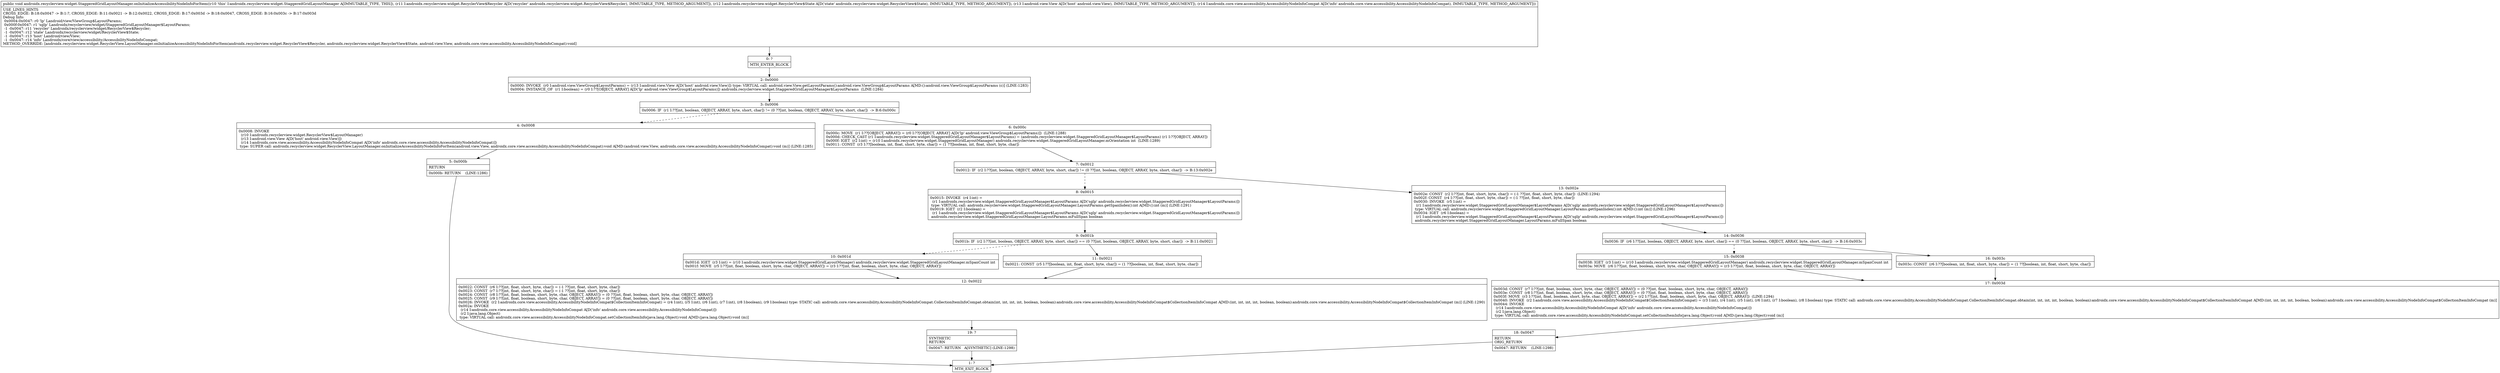 digraph "CFG forandroidx.recyclerview.widget.StaggeredGridLayoutManager.onInitializeAccessibilityNodeInfoForItem(Landroidx\/recyclerview\/widget\/RecyclerView$Recycler;Landroidx\/recyclerview\/widget\/RecyclerView$State;Landroid\/view\/View;Landroidx\/core\/view\/accessibility\/AccessibilityNodeInfoCompat;)V" {
Node_0 [shape=record,label="{0\:\ ?|MTH_ENTER_BLOCK\l}"];
Node_2 [shape=record,label="{2\:\ 0x0000|0x0000: INVOKE  (r0 I:android.view.ViewGroup$LayoutParams) = (r13 I:android.view.View A[D('host' android.view.View)]) type: VIRTUAL call: android.view.View.getLayoutParams():android.view.ViewGroup$LayoutParams A[MD:():android.view.ViewGroup$LayoutParams (c)] (LINE:1283)\l0x0004: INSTANCE_OF  (r1 I:boolean) = (r0 I:??[OBJECT, ARRAY] A[D('lp' android.view.ViewGroup$LayoutParams)]) androidx.recyclerview.widget.StaggeredGridLayoutManager$LayoutParams  (LINE:1284)\l}"];
Node_3 [shape=record,label="{3\:\ 0x0006|0x0006: IF  (r1 I:??[int, boolean, OBJECT, ARRAY, byte, short, char]) != (0 ??[int, boolean, OBJECT, ARRAY, byte, short, char])  \-\> B:6:0x000c \l}"];
Node_4 [shape=record,label="{4\:\ 0x0008|0x0008: INVOKE  \l  (r10 I:androidx.recyclerview.widget.RecyclerView$LayoutManager)\l  (r13 I:android.view.View A[D('host' android.view.View)])\l  (r14 I:androidx.core.view.accessibility.AccessibilityNodeInfoCompat A[D('info' androidx.core.view.accessibility.AccessibilityNodeInfoCompat)])\l type: SUPER call: androidx.recyclerview.widget.RecyclerView.LayoutManager.onInitializeAccessibilityNodeInfoForItem(android.view.View, androidx.core.view.accessibility.AccessibilityNodeInfoCompat):void A[MD:(android.view.View, androidx.core.view.accessibility.AccessibilityNodeInfoCompat):void (m)] (LINE:1285)\l}"];
Node_5 [shape=record,label="{5\:\ 0x000b|RETURN\l|0x000b: RETURN    (LINE:1286)\l}"];
Node_1 [shape=record,label="{1\:\ ?|MTH_EXIT_BLOCK\l}"];
Node_6 [shape=record,label="{6\:\ 0x000c|0x000c: MOVE  (r1 I:??[OBJECT, ARRAY]) = (r0 I:??[OBJECT, ARRAY] A[D('lp' android.view.ViewGroup$LayoutParams)])  (LINE:1288)\l0x000d: CHECK_CAST (r1 I:androidx.recyclerview.widget.StaggeredGridLayoutManager$LayoutParams) = (androidx.recyclerview.widget.StaggeredGridLayoutManager$LayoutParams) (r1 I:??[OBJECT, ARRAY]) \l0x000f: IGET  (r2 I:int) = (r10 I:androidx.recyclerview.widget.StaggeredGridLayoutManager) androidx.recyclerview.widget.StaggeredGridLayoutManager.mOrientation int  (LINE:1289)\l0x0011: CONST  (r3 I:??[boolean, int, float, short, byte, char]) = (1 ??[boolean, int, float, short, byte, char]) \l}"];
Node_7 [shape=record,label="{7\:\ 0x0012|0x0012: IF  (r2 I:??[int, boolean, OBJECT, ARRAY, byte, short, char]) != (0 ??[int, boolean, OBJECT, ARRAY, byte, short, char])  \-\> B:13:0x002e \l}"];
Node_8 [shape=record,label="{8\:\ 0x0015|0x0015: INVOKE  (r4 I:int) = \l  (r1 I:androidx.recyclerview.widget.StaggeredGridLayoutManager$LayoutParams A[D('sglp' androidx.recyclerview.widget.StaggeredGridLayoutManager$LayoutParams)])\l type: VIRTUAL call: androidx.recyclerview.widget.StaggeredGridLayoutManager.LayoutParams.getSpanIndex():int A[MD:():int (m)] (LINE:1291)\l0x0019: IGET  (r2 I:boolean) = \l  (r1 I:androidx.recyclerview.widget.StaggeredGridLayoutManager$LayoutParams A[D('sglp' androidx.recyclerview.widget.StaggeredGridLayoutManager$LayoutParams)])\l androidx.recyclerview.widget.StaggeredGridLayoutManager.LayoutParams.mFullSpan boolean \l}"];
Node_9 [shape=record,label="{9\:\ 0x001b|0x001b: IF  (r2 I:??[int, boolean, OBJECT, ARRAY, byte, short, char]) == (0 ??[int, boolean, OBJECT, ARRAY, byte, short, char])  \-\> B:11:0x0021 \l}"];
Node_10 [shape=record,label="{10\:\ 0x001d|0x001d: IGET  (r3 I:int) = (r10 I:androidx.recyclerview.widget.StaggeredGridLayoutManager) androidx.recyclerview.widget.StaggeredGridLayoutManager.mSpanCount int \l0x001f: MOVE  (r5 I:??[int, float, boolean, short, byte, char, OBJECT, ARRAY]) = (r3 I:??[int, float, boolean, short, byte, char, OBJECT, ARRAY]) \l}"];
Node_12 [shape=record,label="{12\:\ 0x0022|0x0022: CONST  (r6 I:??[int, float, short, byte, char]) = (\-1 ??[int, float, short, byte, char]) \l0x0023: CONST  (r7 I:??[int, float, short, byte, char]) = (\-1 ??[int, float, short, byte, char]) \l0x0024: CONST  (r8 I:??[int, float, boolean, short, byte, char, OBJECT, ARRAY]) = (0 ??[int, float, boolean, short, byte, char, OBJECT, ARRAY]) \l0x0025: CONST  (r9 I:??[int, float, boolean, short, byte, char, OBJECT, ARRAY]) = (0 ??[int, float, boolean, short, byte, char, OBJECT, ARRAY]) \l0x0026: INVOKE  (r2 I:androidx.core.view.accessibility.AccessibilityNodeInfoCompat$CollectionItemInfoCompat) = (r4 I:int), (r5 I:int), (r6 I:int), (r7 I:int), (r8 I:boolean), (r9 I:boolean) type: STATIC call: androidx.core.view.accessibility.AccessibilityNodeInfoCompat.CollectionItemInfoCompat.obtain(int, int, int, int, boolean, boolean):androidx.core.view.accessibility.AccessibilityNodeInfoCompat$CollectionItemInfoCompat A[MD:(int, int, int, int, boolean, boolean):androidx.core.view.accessibility.AccessibilityNodeInfoCompat$CollectionItemInfoCompat (m)] (LINE:1290)\l0x002a: INVOKE  \l  (r14 I:androidx.core.view.accessibility.AccessibilityNodeInfoCompat A[D('info' androidx.core.view.accessibility.AccessibilityNodeInfoCompat)])\l  (r2 I:java.lang.Object)\l type: VIRTUAL call: androidx.core.view.accessibility.AccessibilityNodeInfoCompat.setCollectionItemInfo(java.lang.Object):void A[MD:(java.lang.Object):void (m)]\l}"];
Node_19 [shape=record,label="{19\:\ ?|SYNTHETIC\lRETURN\l|0x0047: RETURN   A[SYNTHETIC] (LINE:1298)\l}"];
Node_11 [shape=record,label="{11\:\ 0x0021|0x0021: CONST  (r5 I:??[boolean, int, float, short, byte, char]) = (1 ??[boolean, int, float, short, byte, char]) \l}"];
Node_13 [shape=record,label="{13\:\ 0x002e|0x002e: CONST  (r2 I:??[int, float, short, byte, char]) = (\-1 ??[int, float, short, byte, char])  (LINE:1294)\l0x002f: CONST  (r4 I:??[int, float, short, byte, char]) = (\-1 ??[int, float, short, byte, char]) \l0x0030: INVOKE  (r5 I:int) = \l  (r1 I:androidx.recyclerview.widget.StaggeredGridLayoutManager$LayoutParams A[D('sglp' androidx.recyclerview.widget.StaggeredGridLayoutManager$LayoutParams)])\l type: VIRTUAL call: androidx.recyclerview.widget.StaggeredGridLayoutManager.LayoutParams.getSpanIndex():int A[MD:():int (m)] (LINE:1296)\l0x0034: IGET  (r6 I:boolean) = \l  (r1 I:androidx.recyclerview.widget.StaggeredGridLayoutManager$LayoutParams A[D('sglp' androidx.recyclerview.widget.StaggeredGridLayoutManager$LayoutParams)])\l androidx.recyclerview.widget.StaggeredGridLayoutManager.LayoutParams.mFullSpan boolean \l}"];
Node_14 [shape=record,label="{14\:\ 0x0036|0x0036: IF  (r6 I:??[int, boolean, OBJECT, ARRAY, byte, short, char]) == (0 ??[int, boolean, OBJECT, ARRAY, byte, short, char])  \-\> B:16:0x003c \l}"];
Node_15 [shape=record,label="{15\:\ 0x0038|0x0038: IGET  (r3 I:int) = (r10 I:androidx.recyclerview.widget.StaggeredGridLayoutManager) androidx.recyclerview.widget.StaggeredGridLayoutManager.mSpanCount int \l0x003a: MOVE  (r6 I:??[int, float, boolean, short, byte, char, OBJECT, ARRAY]) = (r3 I:??[int, float, boolean, short, byte, char, OBJECT, ARRAY]) \l}"];
Node_17 [shape=record,label="{17\:\ 0x003d|0x003d: CONST  (r7 I:??[int, float, boolean, short, byte, char, OBJECT, ARRAY]) = (0 ??[int, float, boolean, short, byte, char, OBJECT, ARRAY]) \l0x003e: CONST  (r8 I:??[int, float, boolean, short, byte, char, OBJECT, ARRAY]) = (0 ??[int, float, boolean, short, byte, char, OBJECT, ARRAY]) \l0x003f: MOVE  (r3 I:??[int, float, boolean, short, byte, char, OBJECT, ARRAY]) = (r2 I:??[int, float, boolean, short, byte, char, OBJECT, ARRAY])  (LINE:1294)\l0x0040: INVOKE  (r2 I:androidx.core.view.accessibility.AccessibilityNodeInfoCompat$CollectionItemInfoCompat) = (r3 I:int), (r4 I:int), (r5 I:int), (r6 I:int), (r7 I:boolean), (r8 I:boolean) type: STATIC call: androidx.core.view.accessibility.AccessibilityNodeInfoCompat.CollectionItemInfoCompat.obtain(int, int, int, int, boolean, boolean):androidx.core.view.accessibility.AccessibilityNodeInfoCompat$CollectionItemInfoCompat A[MD:(int, int, int, int, boolean, boolean):androidx.core.view.accessibility.AccessibilityNodeInfoCompat$CollectionItemInfoCompat (m)]\l0x0044: INVOKE  \l  (r14 I:androidx.core.view.accessibility.AccessibilityNodeInfoCompat A[D('info' androidx.core.view.accessibility.AccessibilityNodeInfoCompat)])\l  (r2 I:java.lang.Object)\l type: VIRTUAL call: androidx.core.view.accessibility.AccessibilityNodeInfoCompat.setCollectionItemInfo(java.lang.Object):void A[MD:(java.lang.Object):void (m)]\l}"];
Node_18 [shape=record,label="{18\:\ 0x0047|RETURN\lORIG_RETURN\l|0x0047: RETURN    (LINE:1298)\l}"];
Node_16 [shape=record,label="{16\:\ 0x003c|0x003c: CONST  (r6 I:??[boolean, int, float, short, byte, char]) = (1 ??[boolean, int, float, short, byte, char]) \l}"];
MethodNode[shape=record,label="{public void androidx.recyclerview.widget.StaggeredGridLayoutManager.onInitializeAccessibilityNodeInfoForItem((r10 'this' I:androidx.recyclerview.widget.StaggeredGridLayoutManager A[IMMUTABLE_TYPE, THIS]), (r11 I:androidx.recyclerview.widget.RecyclerView$Recycler A[D('recycler' androidx.recyclerview.widget.RecyclerView$Recycler), IMMUTABLE_TYPE, METHOD_ARGUMENT]), (r12 I:androidx.recyclerview.widget.RecyclerView$State A[D('state' androidx.recyclerview.widget.RecyclerView$State), IMMUTABLE_TYPE, METHOD_ARGUMENT]), (r13 I:android.view.View A[D('host' android.view.View), IMMUTABLE_TYPE, METHOD_ARGUMENT]), (r14 I:androidx.core.view.accessibility.AccessibilityNodeInfoCompat A[D('info' androidx.core.view.accessibility.AccessibilityNodeInfoCompat), IMMUTABLE_TYPE, METHOD_ARGUMENT]))  | USE_LINES_HINTS\lCROSS_EDGE: B:18:0x0047 \-\> B:1:?, CROSS_EDGE: B:11:0x0021 \-\> B:12:0x0022, CROSS_EDGE: B:17:0x003d \-\> B:18:0x0047, CROSS_EDGE: B:16:0x003c \-\> B:17:0x003d\lDebug Info:\l  0x0004\-0x0047: r0 'lp' Landroid\/view\/ViewGroup$LayoutParams;\l  0x000f\-0x0047: r1 'sglp' Landroidx\/recyclerview\/widget\/StaggeredGridLayoutManager$LayoutParams;\l  \-1 \-0x0047: r11 'recycler' Landroidx\/recyclerview\/widget\/RecyclerView$Recycler;\l  \-1 \-0x0047: r12 'state' Landroidx\/recyclerview\/widget\/RecyclerView$State;\l  \-1 \-0x0047: r13 'host' Landroid\/view\/View;\l  \-1 \-0x0047: r14 'info' Landroidx\/core\/view\/accessibility\/AccessibilityNodeInfoCompat;\lMETHOD_OVERRIDE: [androidx.recyclerview.widget.RecyclerView.LayoutManager.onInitializeAccessibilityNodeInfoForItem(androidx.recyclerview.widget.RecyclerView$Recycler, androidx.recyclerview.widget.RecyclerView$State, android.view.View, androidx.core.view.accessibility.AccessibilityNodeInfoCompat):void]\l}"];
MethodNode -> Node_0;Node_0 -> Node_2;
Node_2 -> Node_3;
Node_3 -> Node_4[style=dashed];
Node_3 -> Node_6;
Node_4 -> Node_5;
Node_5 -> Node_1;
Node_6 -> Node_7;
Node_7 -> Node_8[style=dashed];
Node_7 -> Node_13;
Node_8 -> Node_9;
Node_9 -> Node_10[style=dashed];
Node_9 -> Node_11;
Node_10 -> Node_12;
Node_12 -> Node_19;
Node_19 -> Node_1;
Node_11 -> Node_12;
Node_13 -> Node_14;
Node_14 -> Node_15[style=dashed];
Node_14 -> Node_16;
Node_15 -> Node_17;
Node_17 -> Node_18;
Node_18 -> Node_1;
Node_16 -> Node_17;
}


